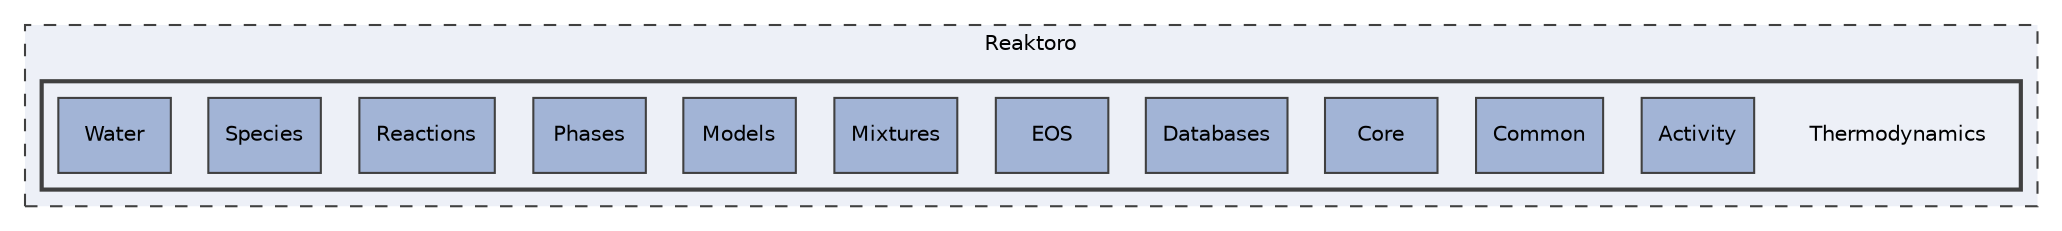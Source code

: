 digraph "Reaktoro/Thermodynamics"
{
 // INTERACTIVE_SVG=YES
 // LATEX_PDF_SIZE
  edge [fontname="Helvetica",fontsize="10",labelfontname="Helvetica",labelfontsize="10"];
  node [fontname="Helvetica",fontsize="10",shape=record];
  compound=true
  subgraph clusterdir_8e92d4b241d211e8bbb38ad86320f5f7 {
    graph [ bgcolor="#edf0f7", pencolor="grey25", style="filled,dashed,", label="Reaktoro", fontname="Helvetica", fontsize="10", URL="dir_8e92d4b241d211e8bbb38ad86320f5f7.html"]
  subgraph clusterdir_7296c0b39377ecc378f507aad6499fa1 {
    graph [ bgcolor="#edf0f7", pencolor="grey25", style="filled,bold,", label="", fontname="Helvetica", fontsize="10", URL="dir_7296c0b39377ecc378f507aad6499fa1.html"]
    dir_7296c0b39377ecc378f507aad6499fa1 [shape=plaintext, label="Thermodynamics"];
  dir_571b1ebec660518a04da660ae77746d2 [shape=box, label="Activity", style="filled,", fillcolor="#a2b4d6", color="grey25", URL="dir_571b1ebec660518a04da660ae77746d2.html"];
  dir_00947c7bb1ce3044ffdb2ed2fd5c942a [shape=box, label="Common", style="filled,", fillcolor="#a2b4d6", color="grey25", URL="dir_00947c7bb1ce3044ffdb2ed2fd5c942a.html"];
  dir_6f1e2616c34bd60bc66f89772e000d34 [shape=box, label="Core", style="filled,", fillcolor="#a2b4d6", color="grey25", URL="dir_6f1e2616c34bd60bc66f89772e000d34.html"];
  dir_e05f05ead499809d2b5a3737b3809f8d [shape=box, label="Databases", style="filled,", fillcolor="#a2b4d6", color="grey25", URL="dir_e05f05ead499809d2b5a3737b3809f8d.html"];
  dir_7479183513595784a31df51b16faf914 [shape=box, label="EOS", style="filled,", fillcolor="#a2b4d6", color="grey25", URL="dir_7479183513595784a31df51b16faf914.html"];
  dir_57b0b636d1e64ce35de9c87e37d8e8f2 [shape=box, label="Mixtures", style="filled,", fillcolor="#a2b4d6", color="grey25", URL="dir_57b0b636d1e64ce35de9c87e37d8e8f2.html"];
  dir_37318fed0a80e526bd5c19de015fe420 [shape=box, label="Models", style="filled,", fillcolor="#a2b4d6", color="grey25", URL="dir_37318fed0a80e526bd5c19de015fe420.html"];
  dir_e64d1a6671eb96d61924106279e1cfc0 [shape=box, label="Phases", style="filled,", fillcolor="#a2b4d6", color="grey25", URL="dir_e64d1a6671eb96d61924106279e1cfc0.html"];
  dir_8d4923f3ef1a8f1c2988ef3d431beb04 [shape=box, label="Reactions", style="filled,", fillcolor="#a2b4d6", color="grey25", URL="dir_8d4923f3ef1a8f1c2988ef3d431beb04.html"];
  dir_a21c22642b9c0cd611cccf76c577808a [shape=box, label="Species", style="filled,", fillcolor="#a2b4d6", color="grey25", URL="dir_a21c22642b9c0cd611cccf76c577808a.html"];
  dir_b45bc4b01eb3b2529158727b9934f9bf [shape=box, label="Water", style="filled,", fillcolor="#a2b4d6", color="grey25", URL="dir_b45bc4b01eb3b2529158727b9934f9bf.html"];
  }
  }
}
